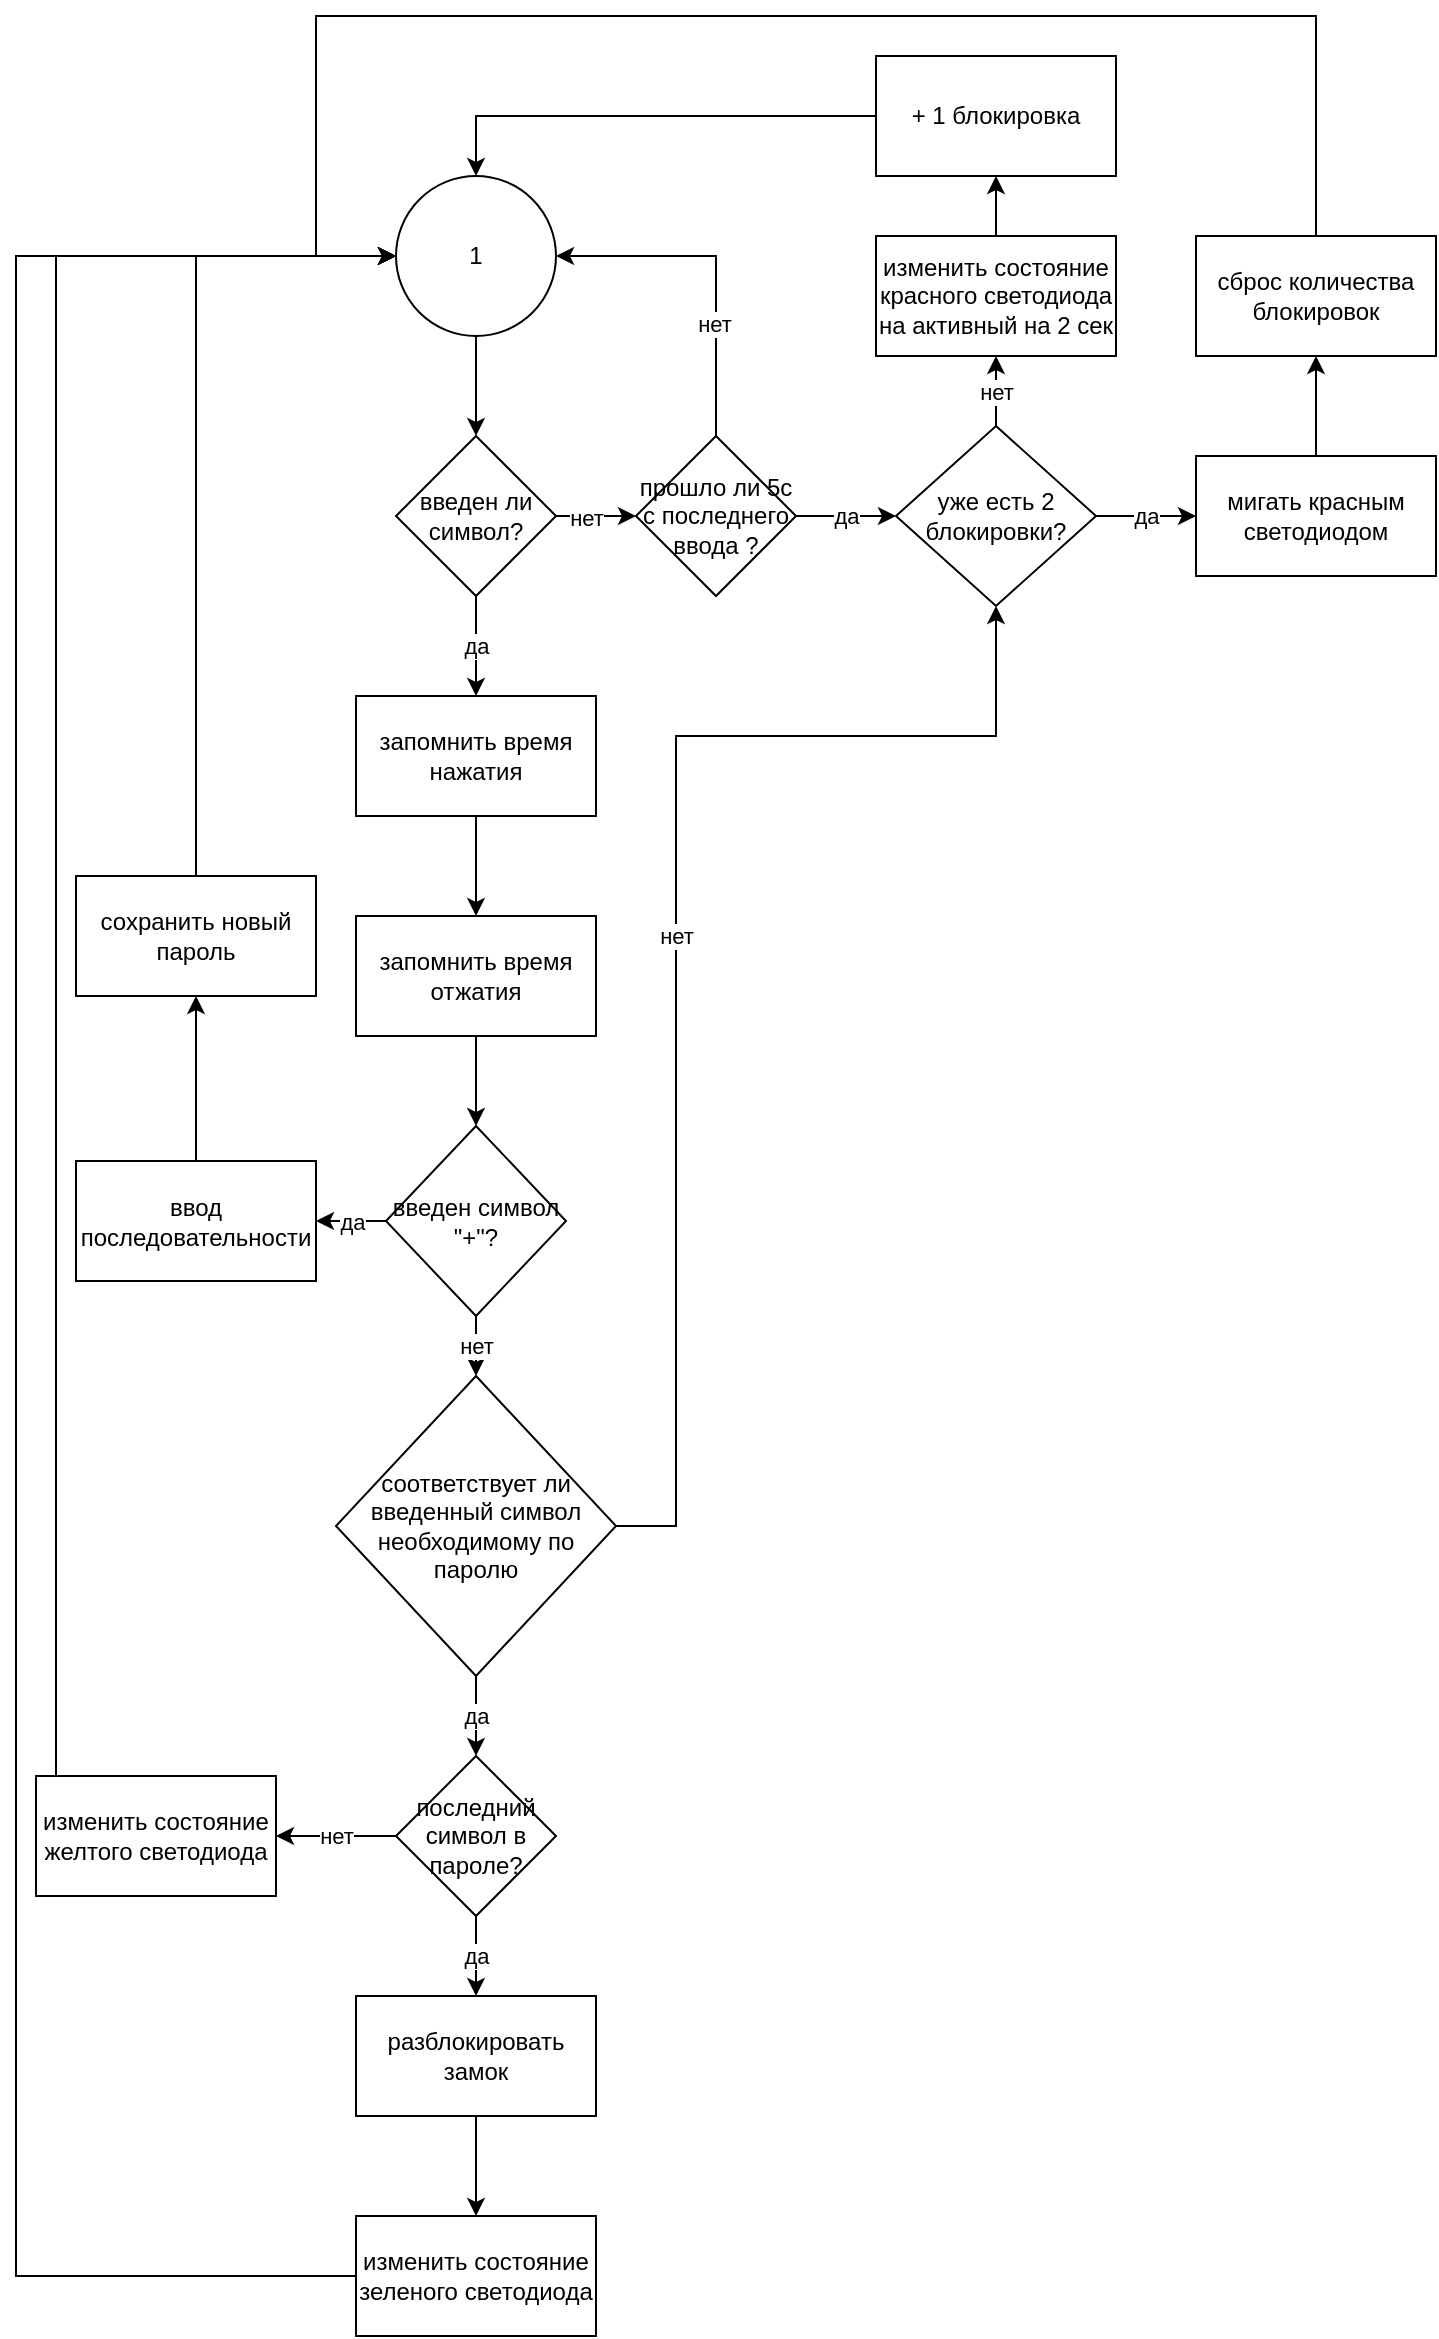 <mxfile version="20.5.3" type="device"><diagram id="exFGGgDou1-_PID9gjC9" name="Page-1"><mxGraphModel dx="1422" dy="762" grid="1" gridSize="10" guides="1" tooltips="1" connect="1" arrows="1" fold="1" page="1" pageScale="1" pageWidth="827" pageHeight="1169" math="0" shadow="0"><root><mxCell id="0"/><mxCell id="1" parent="0"/><mxCell id="RftIovqht63grhiuePKc-7" style="edgeStyle=orthogonalEdgeStyle;rounded=0;orthogonalLoop=1;jettySize=auto;html=1;" edge="1" parent="1" source="RftIovqht63grhiuePKc-1" target="RftIovqht63grhiuePKc-4"><mxGeometry relative="1" as="geometry"/></mxCell><mxCell id="RftIovqht63grhiuePKc-1" value="1" style="ellipse;whiteSpace=wrap;html=1;aspect=fixed;" vertex="1" parent="1"><mxGeometry x="200" y="110" width="80" height="80" as="geometry"/></mxCell><mxCell id="RftIovqht63grhiuePKc-8" style="edgeStyle=orthogonalEdgeStyle;rounded=0;orthogonalLoop=1;jettySize=auto;html=1;" edge="1" parent="1" source="RftIovqht63grhiuePKc-4" target="RftIovqht63grhiuePKc-6"><mxGeometry relative="1" as="geometry"/></mxCell><mxCell id="RftIovqht63grhiuePKc-11" value="нет" style="edgeLabel;html=1;align=center;verticalAlign=middle;resizable=0;points=[];" vertex="1" connectable="0" parent="RftIovqht63grhiuePKc-8"><mxGeometry x="-0.25" y="-1" relative="1" as="geometry"><mxPoint as="offset"/></mxGeometry></mxCell><mxCell id="RftIovqht63grhiuePKc-26" value="да" style="edgeStyle=orthogonalEdgeStyle;rounded=0;orthogonalLoop=1;jettySize=auto;html=1;" edge="1" parent="1" source="RftIovqht63grhiuePKc-4" target="RftIovqht63grhiuePKc-24"><mxGeometry relative="1" as="geometry"/></mxCell><mxCell id="RftIovqht63grhiuePKc-4" value="введен ли символ?" style="rhombus;whiteSpace=wrap;html=1;" vertex="1" parent="1"><mxGeometry x="200" y="240" width="80" height="80" as="geometry"/></mxCell><mxCell id="RftIovqht63grhiuePKc-9" style="edgeStyle=orthogonalEdgeStyle;rounded=0;orthogonalLoop=1;jettySize=auto;html=1;entryX=1;entryY=0.5;entryDx=0;entryDy=0;" edge="1" parent="1" source="RftIovqht63grhiuePKc-6" target="RftIovqht63grhiuePKc-1"><mxGeometry relative="1" as="geometry"><Array as="points"><mxPoint x="360" y="150"/></Array></mxGeometry></mxCell><mxCell id="RftIovqht63grhiuePKc-12" value="нет" style="edgeLabel;html=1;align=center;verticalAlign=middle;resizable=0;points=[];" vertex="1" connectable="0" parent="RftIovqht63grhiuePKc-9"><mxGeometry x="-0.336" y="1" relative="1" as="geometry"><mxPoint as="offset"/></mxGeometry></mxCell><mxCell id="RftIovqht63grhiuePKc-14" value="да" style="edgeStyle=orthogonalEdgeStyle;rounded=0;orthogonalLoop=1;jettySize=auto;html=1;" edge="1" parent="1" source="RftIovqht63grhiuePKc-6" target="RftIovqht63grhiuePKc-10"><mxGeometry relative="1" as="geometry"/></mxCell><mxCell id="RftIovqht63grhiuePKc-6" value="прошло ли 5с с последнего ввода ?" style="rhombus;whiteSpace=wrap;html=1;" vertex="1" parent="1"><mxGeometry x="320" y="240" width="80" height="80" as="geometry"/></mxCell><mxCell id="RftIovqht63grhiuePKc-16" value="нет" style="edgeStyle=orthogonalEdgeStyle;rounded=0;orthogonalLoop=1;jettySize=auto;html=1;" edge="1" parent="1" source="RftIovqht63grhiuePKc-10" target="RftIovqht63grhiuePKc-15"><mxGeometry relative="1" as="geometry"/></mxCell><mxCell id="RftIovqht63grhiuePKc-21" value="да" style="edgeStyle=orthogonalEdgeStyle;rounded=0;orthogonalLoop=1;jettySize=auto;html=1;entryX=0;entryY=0.5;entryDx=0;entryDy=0;" edge="1" parent="1" source="RftIovqht63grhiuePKc-10" target="RftIovqht63grhiuePKc-19"><mxGeometry relative="1" as="geometry"/></mxCell><mxCell id="RftIovqht63grhiuePKc-10" value="уже есть 2 блокировки?" style="rhombus;whiteSpace=wrap;html=1;" vertex="1" parent="1"><mxGeometry x="450" y="235" width="100" height="90" as="geometry"/></mxCell><mxCell id="RftIovqht63grhiuePKc-18" style="edgeStyle=orthogonalEdgeStyle;rounded=0;orthogonalLoop=1;jettySize=auto;html=1;entryX=0.5;entryY=0;entryDx=0;entryDy=0;" edge="1" parent="1" source="RftIovqht63grhiuePKc-13" target="RftIovqht63grhiuePKc-1"><mxGeometry relative="1" as="geometry"/></mxCell><mxCell id="RftIovqht63grhiuePKc-13" value="+ 1 блокировка" style="rounded=0;whiteSpace=wrap;html=1;" vertex="1" parent="1"><mxGeometry x="440" y="50" width="120" height="60" as="geometry"/></mxCell><mxCell id="RftIovqht63grhiuePKc-17" style="edgeStyle=orthogonalEdgeStyle;rounded=0;orthogonalLoop=1;jettySize=auto;html=1;entryX=0.5;entryY=1;entryDx=0;entryDy=0;" edge="1" parent="1" source="RftIovqht63grhiuePKc-15" target="RftIovqht63grhiuePKc-13"><mxGeometry relative="1" as="geometry"/></mxCell><mxCell id="RftIovqht63grhiuePKc-15" value="изменить состояние красного светодиода на активный на 2 сек" style="rounded=0;whiteSpace=wrap;html=1;" vertex="1" parent="1"><mxGeometry x="440" y="140" width="120" height="60" as="geometry"/></mxCell><mxCell id="RftIovqht63grhiuePKc-22" style="edgeStyle=orthogonalEdgeStyle;rounded=0;orthogonalLoop=1;jettySize=auto;html=1;" edge="1" parent="1" source="RftIovqht63grhiuePKc-19" target="RftIovqht63grhiuePKc-20"><mxGeometry relative="1" as="geometry"/></mxCell><mxCell id="RftIovqht63grhiuePKc-19" value="мигать красным светодиодом" style="rounded=0;whiteSpace=wrap;html=1;" vertex="1" parent="1"><mxGeometry x="600" y="250" width="120" height="60" as="geometry"/></mxCell><mxCell id="RftIovqht63grhiuePKc-23" style="edgeStyle=orthogonalEdgeStyle;rounded=0;orthogonalLoop=1;jettySize=auto;html=1;entryX=0;entryY=0.5;entryDx=0;entryDy=0;" edge="1" parent="1" source="RftIovqht63grhiuePKc-20" target="RftIovqht63grhiuePKc-1"><mxGeometry relative="1" as="geometry"><Array as="points"><mxPoint x="660" y="30"/><mxPoint x="160" y="30"/><mxPoint x="160" y="150"/></Array></mxGeometry></mxCell><mxCell id="RftIovqht63grhiuePKc-20" value="сброс количества блокировок" style="rounded=0;whiteSpace=wrap;html=1;" vertex="1" parent="1"><mxGeometry x="600" y="140" width="120" height="60" as="geometry"/></mxCell><mxCell id="RftIovqht63grhiuePKc-27" style="edgeStyle=orthogonalEdgeStyle;rounded=0;orthogonalLoop=1;jettySize=auto;html=1;entryX=0.5;entryY=0;entryDx=0;entryDy=0;" edge="1" parent="1" source="RftIovqht63grhiuePKc-24" target="RftIovqht63grhiuePKc-25"><mxGeometry relative="1" as="geometry"/></mxCell><mxCell id="RftIovqht63grhiuePKc-24" value="запомнить время нажатия" style="rounded=0;whiteSpace=wrap;html=1;" vertex="1" parent="1"><mxGeometry x="180" y="370" width="120" height="60" as="geometry"/></mxCell><mxCell id="RftIovqht63grhiuePKc-33" style="edgeStyle=orthogonalEdgeStyle;rounded=0;orthogonalLoop=1;jettySize=auto;html=1;entryX=0.5;entryY=0;entryDx=0;entryDy=0;" edge="1" parent="1" source="RftIovqht63grhiuePKc-25" target="RftIovqht63grhiuePKc-32"><mxGeometry relative="1" as="geometry"/></mxCell><mxCell id="RftIovqht63grhiuePKc-25" value="запомнить время отжатия" style="rounded=0;whiteSpace=wrap;html=1;" vertex="1" parent="1"><mxGeometry x="180" y="480" width="120" height="60" as="geometry"/></mxCell><mxCell id="RftIovqht63grhiuePKc-30" value="нет" style="edgeStyle=orthogonalEdgeStyle;rounded=0;orthogonalLoop=1;jettySize=auto;html=1;entryX=0.5;entryY=1;entryDx=0;entryDy=0;" edge="1" parent="1" source="RftIovqht63grhiuePKc-28" target="RftIovqht63grhiuePKc-10"><mxGeometry relative="1" as="geometry"><Array as="points"><mxPoint x="340" y="785"/><mxPoint x="340" y="390"/><mxPoint x="500" y="390"/></Array></mxGeometry></mxCell><mxCell id="RftIovqht63grhiuePKc-36" value="да" style="edgeStyle=orthogonalEdgeStyle;rounded=0;orthogonalLoop=1;jettySize=auto;html=1;" edge="1" parent="1" source="RftIovqht63grhiuePKc-28" target="RftIovqht63grhiuePKc-35"><mxGeometry relative="1" as="geometry"/></mxCell><mxCell id="RftIovqht63grhiuePKc-28" value="соответствует ли введенный символ необходимому по паролю" style="rhombus;whiteSpace=wrap;html=1;" vertex="1" parent="1"><mxGeometry x="170" y="710" width="140" height="150" as="geometry"/></mxCell><mxCell id="RftIovqht63grhiuePKc-34" value="нет" style="edgeStyle=orthogonalEdgeStyle;rounded=0;orthogonalLoop=1;jettySize=auto;html=1;entryX=0.5;entryY=0;entryDx=0;entryDy=0;" edge="1" parent="1" source="RftIovqht63grhiuePKc-32" target="RftIovqht63grhiuePKc-28"><mxGeometry relative="1" as="geometry"/></mxCell><mxCell id="RftIovqht63grhiuePKc-47" value="да" style="edgeStyle=orthogonalEdgeStyle;rounded=0;orthogonalLoop=1;jettySize=auto;html=1;" edge="1" parent="1" source="RftIovqht63grhiuePKc-32" target="RftIovqht63grhiuePKc-46"><mxGeometry relative="1" as="geometry"/></mxCell><mxCell id="RftIovqht63grhiuePKc-32" value="введен символ &quot;+&quot;?" style="rhombus;whiteSpace=wrap;html=1;" vertex="1" parent="1"><mxGeometry x="195" y="585" width="90" height="95" as="geometry"/></mxCell><mxCell id="RftIovqht63grhiuePKc-40" value="да" style="edgeStyle=orthogonalEdgeStyle;rounded=0;orthogonalLoop=1;jettySize=auto;html=1;" edge="1" parent="1" source="RftIovqht63grhiuePKc-35" target="RftIovqht63grhiuePKc-39"><mxGeometry relative="1" as="geometry"/></mxCell><mxCell id="RftIovqht63grhiuePKc-44" value="нет" style="edgeStyle=orthogonalEdgeStyle;rounded=0;orthogonalLoop=1;jettySize=auto;html=1;" edge="1" parent="1" source="RftIovqht63grhiuePKc-35" target="RftIovqht63grhiuePKc-43"><mxGeometry relative="1" as="geometry"/></mxCell><mxCell id="RftIovqht63grhiuePKc-35" value="последний символ в пароле?" style="rhombus;whiteSpace=wrap;html=1;" vertex="1" parent="1"><mxGeometry x="200" y="900" width="80" height="80" as="geometry"/></mxCell><mxCell id="RftIovqht63grhiuePKc-42" style="edgeStyle=orthogonalEdgeStyle;rounded=0;orthogonalLoop=1;jettySize=auto;html=1;entryX=0;entryY=0.5;entryDx=0;entryDy=0;" edge="1" parent="1" source="RftIovqht63grhiuePKc-38" target="RftIovqht63grhiuePKc-1"><mxGeometry relative="1" as="geometry"><Array as="points"><mxPoint x="10" y="1160"/><mxPoint x="10" y="150"/></Array></mxGeometry></mxCell><mxCell id="RftIovqht63grhiuePKc-38" value="изменить состояние зеленого светодиода" style="rounded=0;whiteSpace=wrap;html=1;" vertex="1" parent="1"><mxGeometry x="180" y="1130" width="120" height="60" as="geometry"/></mxCell><mxCell id="RftIovqht63grhiuePKc-41" style="edgeStyle=orthogonalEdgeStyle;rounded=0;orthogonalLoop=1;jettySize=auto;html=1;entryX=0.5;entryY=0;entryDx=0;entryDy=0;" edge="1" parent="1" source="RftIovqht63grhiuePKc-39" target="RftIovqht63grhiuePKc-38"><mxGeometry relative="1" as="geometry"/></mxCell><mxCell id="RftIovqht63grhiuePKc-39" value="разблокировать замок" style="rounded=0;whiteSpace=wrap;html=1;" vertex="1" parent="1"><mxGeometry x="180" y="1020" width="120" height="60" as="geometry"/></mxCell><mxCell id="RftIovqht63grhiuePKc-45" style="edgeStyle=orthogonalEdgeStyle;rounded=0;orthogonalLoop=1;jettySize=auto;html=1;entryX=0;entryY=0.5;entryDx=0;entryDy=0;" edge="1" parent="1" source="RftIovqht63grhiuePKc-43" target="RftIovqht63grhiuePKc-1"><mxGeometry relative="1" as="geometry"><Array as="points"><mxPoint x="30" y="150"/></Array></mxGeometry></mxCell><mxCell id="RftIovqht63grhiuePKc-43" value="изменить состояние желтого светодиода" style="rounded=0;whiteSpace=wrap;html=1;" vertex="1" parent="1"><mxGeometry x="20" y="910" width="120" height="60" as="geometry"/></mxCell><mxCell id="RftIovqht63grhiuePKc-48" style="edgeStyle=orthogonalEdgeStyle;rounded=0;orthogonalLoop=1;jettySize=auto;html=1;" edge="1" parent="1" source="RftIovqht63grhiuePKc-46" target="RftIovqht63grhiuePKc-49"><mxGeometry relative="1" as="geometry"><mxPoint x="100" y="570" as="targetPoint"/></mxGeometry></mxCell><mxCell id="RftIovqht63grhiuePKc-46" value="ввод последовательности" style="rounded=0;whiteSpace=wrap;html=1;" vertex="1" parent="1"><mxGeometry x="40" y="602.5" width="120" height="60" as="geometry"/></mxCell><mxCell id="RftIovqht63grhiuePKc-50" style="edgeStyle=orthogonalEdgeStyle;rounded=0;orthogonalLoop=1;jettySize=auto;html=1;entryX=0;entryY=0.5;entryDx=0;entryDy=0;" edge="1" parent="1" source="RftIovqht63grhiuePKc-49" target="RftIovqht63grhiuePKc-1"><mxGeometry relative="1" as="geometry"><Array as="points"><mxPoint x="100" y="150"/></Array></mxGeometry></mxCell><mxCell id="RftIovqht63grhiuePKc-49" value="сохранить новый пароль" style="rounded=0;whiteSpace=wrap;html=1;" vertex="1" parent="1"><mxGeometry x="40" y="460" width="120" height="60" as="geometry"/></mxCell></root></mxGraphModel></diagram></mxfile>